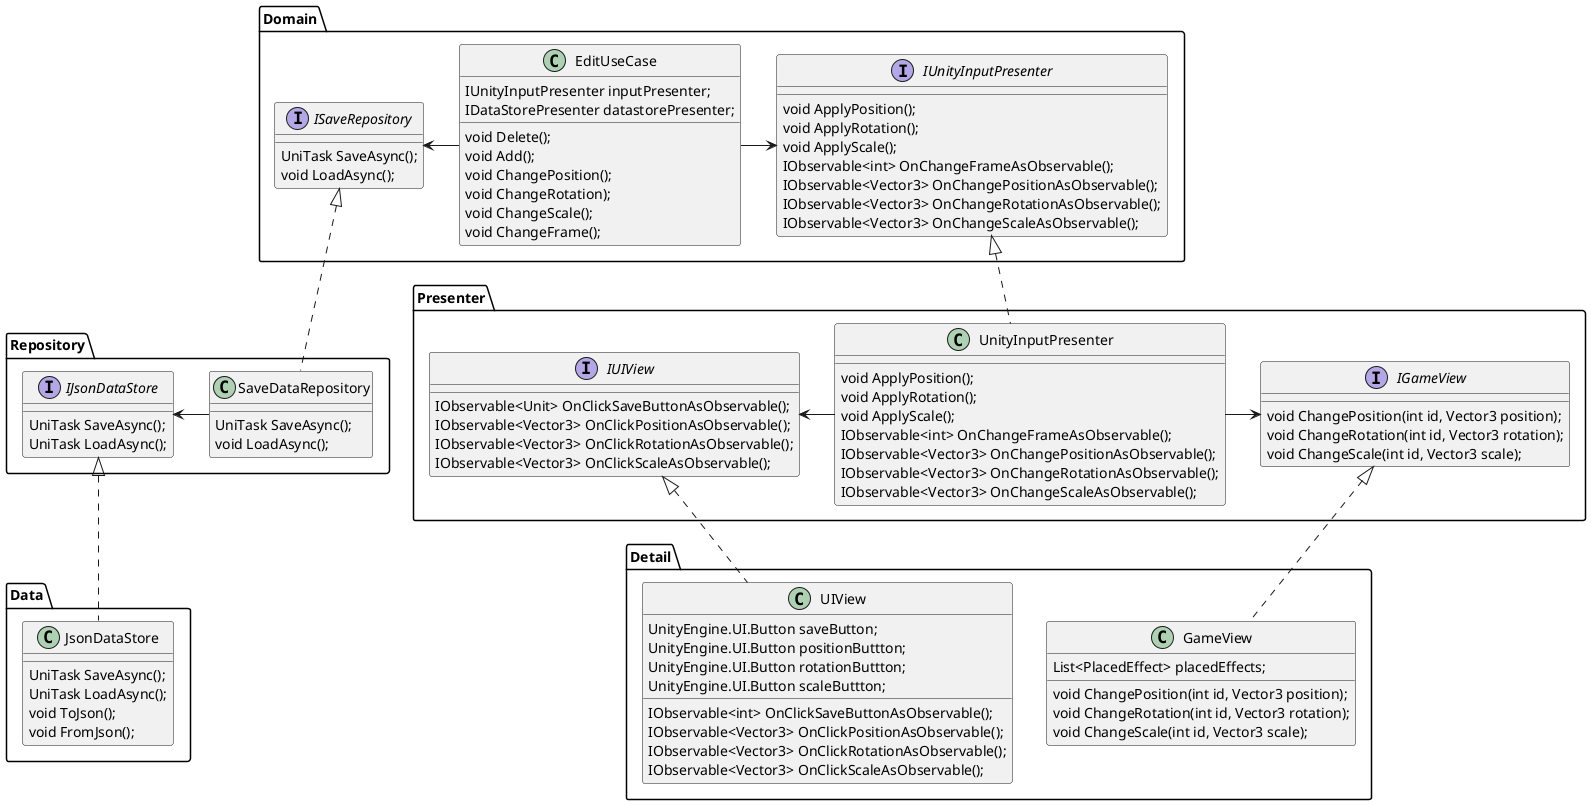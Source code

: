 @startuml

package Domain{

    '実際の処理をUseCaseに記載
    class EditUseCase 
    {
        IUnityInputPresenter inputPresenter;
        IDataStorePresenter datastorePresenter;

        void Delete();
        void Add();
        void ChangePosition();
        void ChangeRotation);
        void ChangeScale();
        void ChangeFrame();
    }

    interface IUnityInputPresenter
    {
        'usecaseがこれを叩いて、見た目を更新する
        void ApplyPosition();
        void ApplyRotation();
        void ApplyScale();
        ' Presenterからのイベント受け取り
        IObservable<int> OnChangeFrameAsObservable();
        IObservable<Vector3> OnChangePositionAsObservable();
        IObservable<Vector3> OnChangeRotationAsObservable();
        IObservable<Vector3> OnChangeScaleAsObservable();
    }

    interface ISaveRepository
    {
        UniTask SaveAsync();
        void LoadAsync();
    }

    ISaveRepository <- EditUseCase
    EditUseCase -> IUnityInputPresenter
}

package Repository {

    class SaveDataRepository
    {
        UniTask SaveAsync();
        void LoadAsync();
    }

    interface IJsonDataStore {
        UniTask SaveAsync();
        UniTask LoadAsync();
    }

    ISaveRepository <|.. SaveDataRepository
    IJsonDataStore <- SaveDataRepository
}

package Data {

    class JsonDataStore 
    {
        UniTask SaveAsync();
        UniTask LoadAsync();
        void ToJson();
        void FromJson();
    }

    IJsonDataStore <|.. JsonDataStore
}


package Presenter {

    class UnityInputPresenter
    {
        void ApplyPosition();
        void ApplyRotation();
        void ApplyScale();
        IObservable<int> OnChangeFrameAsObservable();
        IObservable<Vector3> OnChangePositionAsObservable();
        IObservable<Vector3> OnChangeRotationAsObservable();
        IObservable<Vector3> OnChangeScaleAsObservable();
    }

    interface IUIView
    {
        IObservable<Unit> OnClickSaveButtonAsObservable();
        IObservable<Vector3> OnClickPositionAsObservable();
        IObservable<Vector3> OnClickRotationAsObservable();
        IObservable<Vector3> OnClickScaleAsObservable();
    }

    interface IGameView
    {
        void ChangePosition(int id, Vector3 position);
        void ChangeRotation(int id, Vector3 rotation);
        void ChangeScale(int id, Vector3 scale);
    }

    IUnityInputPresenter <|.. UnityInputPresenter
    IUIView <- UnityInputPresenter 
    UnityInputPresenter -> IGameView
}

package Detail {

    'UnityEngine.UIを知っている
    class UIView
    {
        UnityEngine.UI.Button saveButton;
        UnityEngine.UI.Button positionButtton;
        UnityEngine.UI.Button rotationButtton;
        UnityEngine.UI.Button scaleButtton;
        
        'idを渡したいのでint
        IObservable<int> OnClickSaveButtonAsObservable();
        IObservable<Vector3> OnClickPositionAsObservable();
        IObservable<Vector3> OnClickRotationAsObservable();
        IObservable<Vector3> OnClickScaleAsObservable();
    }

    'UnityEngine.GameObjectを知っている
    class GameView 
    {
        List<PlacedEffect> placedEffects;
        void ChangePosition(int id, Vector3 position);
        void ChangeRotation(int id, Vector3 rotation);
        void ChangeScale(int id, Vector3 scale);
    }

    IUIView <|.. UIView
    IGameView <|.. GameView
}


@enduml